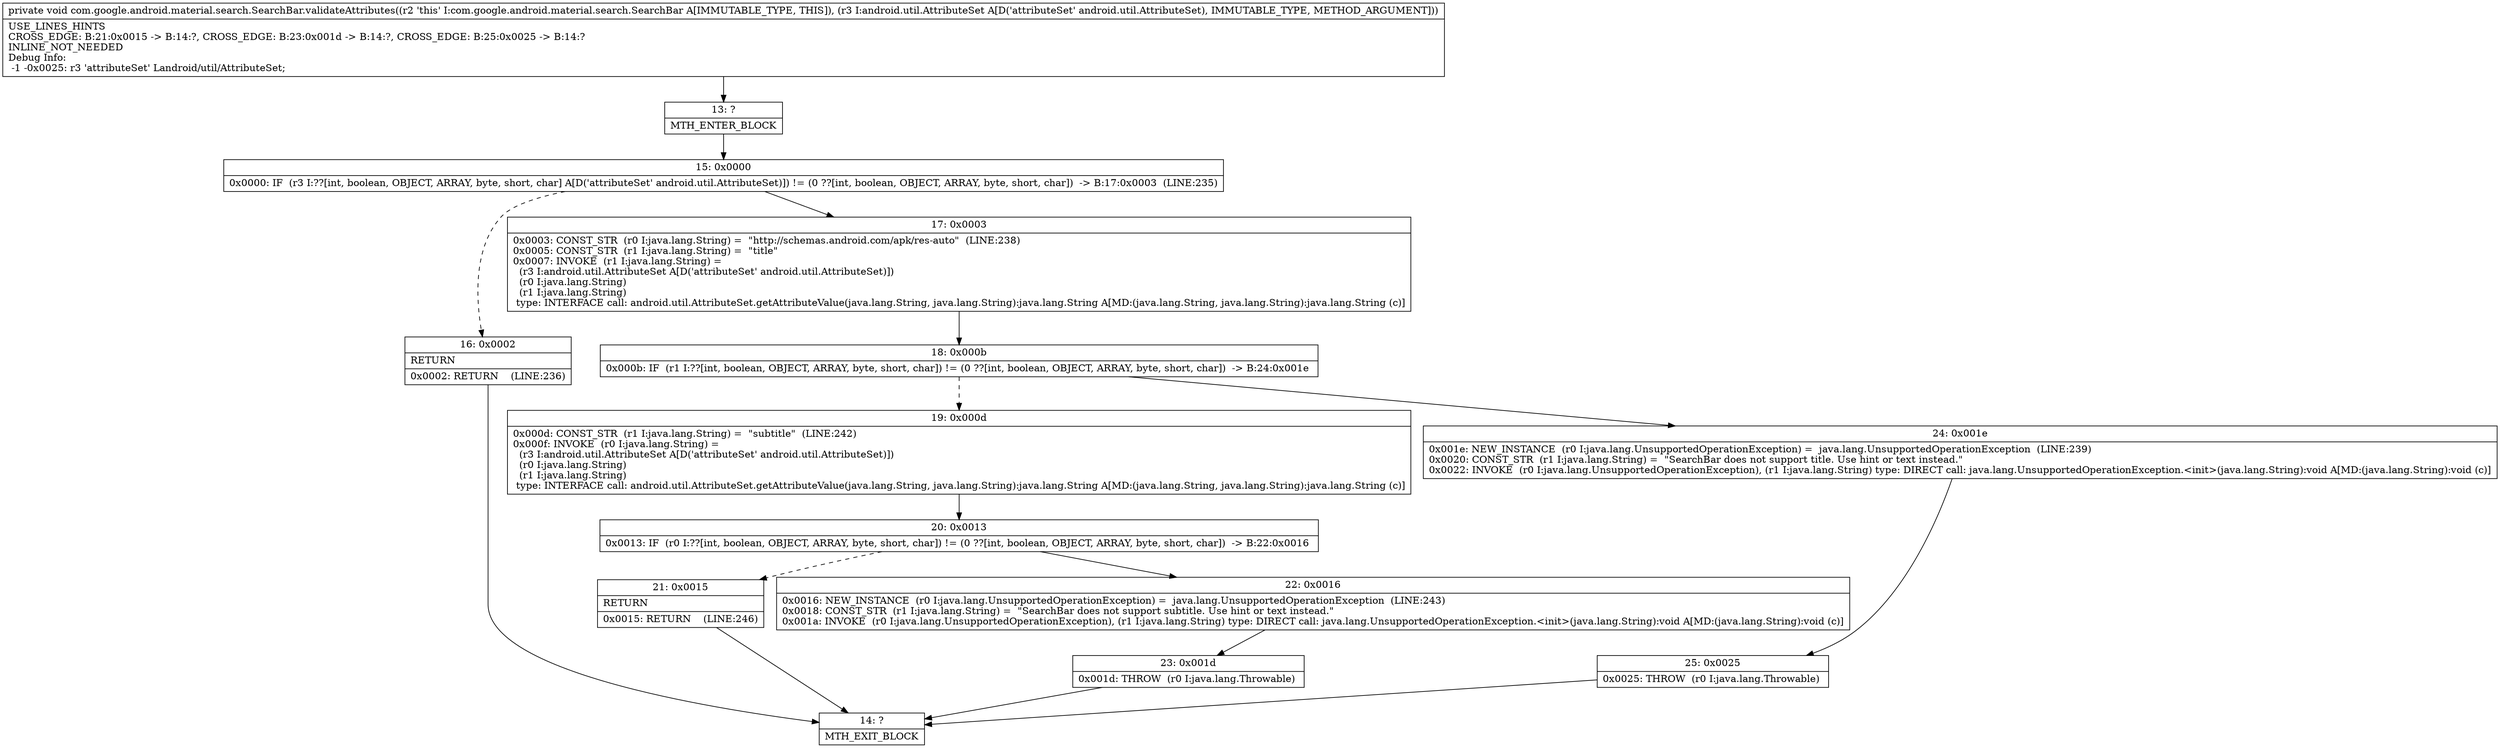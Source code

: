 digraph "CFG forcom.google.android.material.search.SearchBar.validateAttributes(Landroid\/util\/AttributeSet;)V" {
Node_13 [shape=record,label="{13\:\ ?|MTH_ENTER_BLOCK\l}"];
Node_15 [shape=record,label="{15\:\ 0x0000|0x0000: IF  (r3 I:??[int, boolean, OBJECT, ARRAY, byte, short, char] A[D('attributeSet' android.util.AttributeSet)]) != (0 ??[int, boolean, OBJECT, ARRAY, byte, short, char])  \-\> B:17:0x0003  (LINE:235)\l}"];
Node_16 [shape=record,label="{16\:\ 0x0002|RETURN\l|0x0002: RETURN    (LINE:236)\l}"];
Node_14 [shape=record,label="{14\:\ ?|MTH_EXIT_BLOCK\l}"];
Node_17 [shape=record,label="{17\:\ 0x0003|0x0003: CONST_STR  (r0 I:java.lang.String) =  \"http:\/\/schemas.android.com\/apk\/res\-auto\"  (LINE:238)\l0x0005: CONST_STR  (r1 I:java.lang.String) =  \"title\" \l0x0007: INVOKE  (r1 I:java.lang.String) = \l  (r3 I:android.util.AttributeSet A[D('attributeSet' android.util.AttributeSet)])\l  (r0 I:java.lang.String)\l  (r1 I:java.lang.String)\l type: INTERFACE call: android.util.AttributeSet.getAttributeValue(java.lang.String, java.lang.String):java.lang.String A[MD:(java.lang.String, java.lang.String):java.lang.String (c)]\l}"];
Node_18 [shape=record,label="{18\:\ 0x000b|0x000b: IF  (r1 I:??[int, boolean, OBJECT, ARRAY, byte, short, char]) != (0 ??[int, boolean, OBJECT, ARRAY, byte, short, char])  \-\> B:24:0x001e \l}"];
Node_19 [shape=record,label="{19\:\ 0x000d|0x000d: CONST_STR  (r1 I:java.lang.String) =  \"subtitle\"  (LINE:242)\l0x000f: INVOKE  (r0 I:java.lang.String) = \l  (r3 I:android.util.AttributeSet A[D('attributeSet' android.util.AttributeSet)])\l  (r0 I:java.lang.String)\l  (r1 I:java.lang.String)\l type: INTERFACE call: android.util.AttributeSet.getAttributeValue(java.lang.String, java.lang.String):java.lang.String A[MD:(java.lang.String, java.lang.String):java.lang.String (c)]\l}"];
Node_20 [shape=record,label="{20\:\ 0x0013|0x0013: IF  (r0 I:??[int, boolean, OBJECT, ARRAY, byte, short, char]) != (0 ??[int, boolean, OBJECT, ARRAY, byte, short, char])  \-\> B:22:0x0016 \l}"];
Node_21 [shape=record,label="{21\:\ 0x0015|RETURN\l|0x0015: RETURN    (LINE:246)\l}"];
Node_22 [shape=record,label="{22\:\ 0x0016|0x0016: NEW_INSTANCE  (r0 I:java.lang.UnsupportedOperationException) =  java.lang.UnsupportedOperationException  (LINE:243)\l0x0018: CONST_STR  (r1 I:java.lang.String) =  \"SearchBar does not support subtitle. Use hint or text instead.\" \l0x001a: INVOKE  (r0 I:java.lang.UnsupportedOperationException), (r1 I:java.lang.String) type: DIRECT call: java.lang.UnsupportedOperationException.\<init\>(java.lang.String):void A[MD:(java.lang.String):void (c)]\l}"];
Node_23 [shape=record,label="{23\:\ 0x001d|0x001d: THROW  (r0 I:java.lang.Throwable) \l}"];
Node_24 [shape=record,label="{24\:\ 0x001e|0x001e: NEW_INSTANCE  (r0 I:java.lang.UnsupportedOperationException) =  java.lang.UnsupportedOperationException  (LINE:239)\l0x0020: CONST_STR  (r1 I:java.lang.String) =  \"SearchBar does not support title. Use hint or text instead.\" \l0x0022: INVOKE  (r0 I:java.lang.UnsupportedOperationException), (r1 I:java.lang.String) type: DIRECT call: java.lang.UnsupportedOperationException.\<init\>(java.lang.String):void A[MD:(java.lang.String):void (c)]\l}"];
Node_25 [shape=record,label="{25\:\ 0x0025|0x0025: THROW  (r0 I:java.lang.Throwable) \l}"];
MethodNode[shape=record,label="{private void com.google.android.material.search.SearchBar.validateAttributes((r2 'this' I:com.google.android.material.search.SearchBar A[IMMUTABLE_TYPE, THIS]), (r3 I:android.util.AttributeSet A[D('attributeSet' android.util.AttributeSet), IMMUTABLE_TYPE, METHOD_ARGUMENT]))  | USE_LINES_HINTS\lCROSS_EDGE: B:21:0x0015 \-\> B:14:?, CROSS_EDGE: B:23:0x001d \-\> B:14:?, CROSS_EDGE: B:25:0x0025 \-\> B:14:?\lINLINE_NOT_NEEDED\lDebug Info:\l  \-1 \-0x0025: r3 'attributeSet' Landroid\/util\/AttributeSet;\l}"];
MethodNode -> Node_13;Node_13 -> Node_15;
Node_15 -> Node_16[style=dashed];
Node_15 -> Node_17;
Node_16 -> Node_14;
Node_17 -> Node_18;
Node_18 -> Node_19[style=dashed];
Node_18 -> Node_24;
Node_19 -> Node_20;
Node_20 -> Node_21[style=dashed];
Node_20 -> Node_22;
Node_21 -> Node_14;
Node_22 -> Node_23;
Node_23 -> Node_14;
Node_24 -> Node_25;
Node_25 -> Node_14;
}

